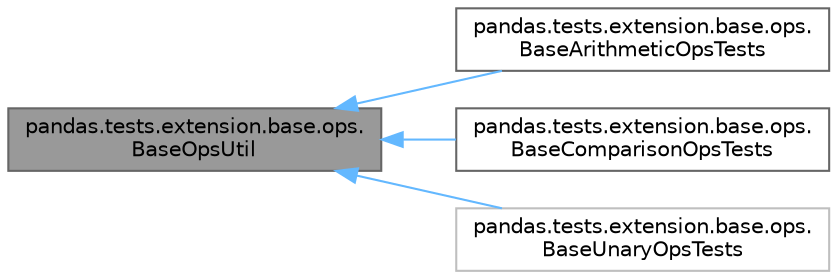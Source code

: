 digraph "pandas.tests.extension.base.ops.BaseOpsUtil"
{
 // LATEX_PDF_SIZE
  bgcolor="transparent";
  edge [fontname=Helvetica,fontsize=10,labelfontname=Helvetica,labelfontsize=10];
  node [fontname=Helvetica,fontsize=10,shape=box,height=0.2,width=0.4];
  rankdir="LR";
  Node1 [id="Node000001",label="pandas.tests.extension.base.ops.\lBaseOpsUtil",height=0.2,width=0.4,color="gray40", fillcolor="grey60", style="filled", fontcolor="black",tooltip=" "];
  Node1 -> Node2 [id="edge1_Node000001_Node000002",dir="back",color="steelblue1",style="solid",tooltip=" "];
  Node2 [id="Node000002",label="pandas.tests.extension.base.ops.\lBaseArithmeticOpsTests",height=0.2,width=0.4,color="gray40", fillcolor="white", style="filled",URL="$d2/d77/classpandas_1_1tests_1_1extension_1_1base_1_1ops_1_1BaseArithmeticOpsTests.html",tooltip=" "];
  Node1 -> Node3 [id="edge2_Node000001_Node000003",dir="back",color="steelblue1",style="solid",tooltip=" "];
  Node3 [id="Node000003",label="pandas.tests.extension.base.ops.\lBaseComparisonOpsTests",height=0.2,width=0.4,color="gray40", fillcolor="white", style="filled",URL="$d4/d78/classpandas_1_1tests_1_1extension_1_1base_1_1ops_1_1BaseComparisonOpsTests.html",tooltip=" "];
  Node1 -> Node4 [id="edge3_Node000001_Node000004",dir="back",color="steelblue1",style="solid",tooltip=" "];
  Node4 [id="Node000004",label="pandas.tests.extension.base.ops.\lBaseUnaryOpsTests",height=0.2,width=0.4,color="grey75", fillcolor="white", style="filled",URL="$dc/d69/classpandas_1_1tests_1_1extension_1_1base_1_1ops_1_1BaseUnaryOpsTests.html",tooltip=" "];
}
